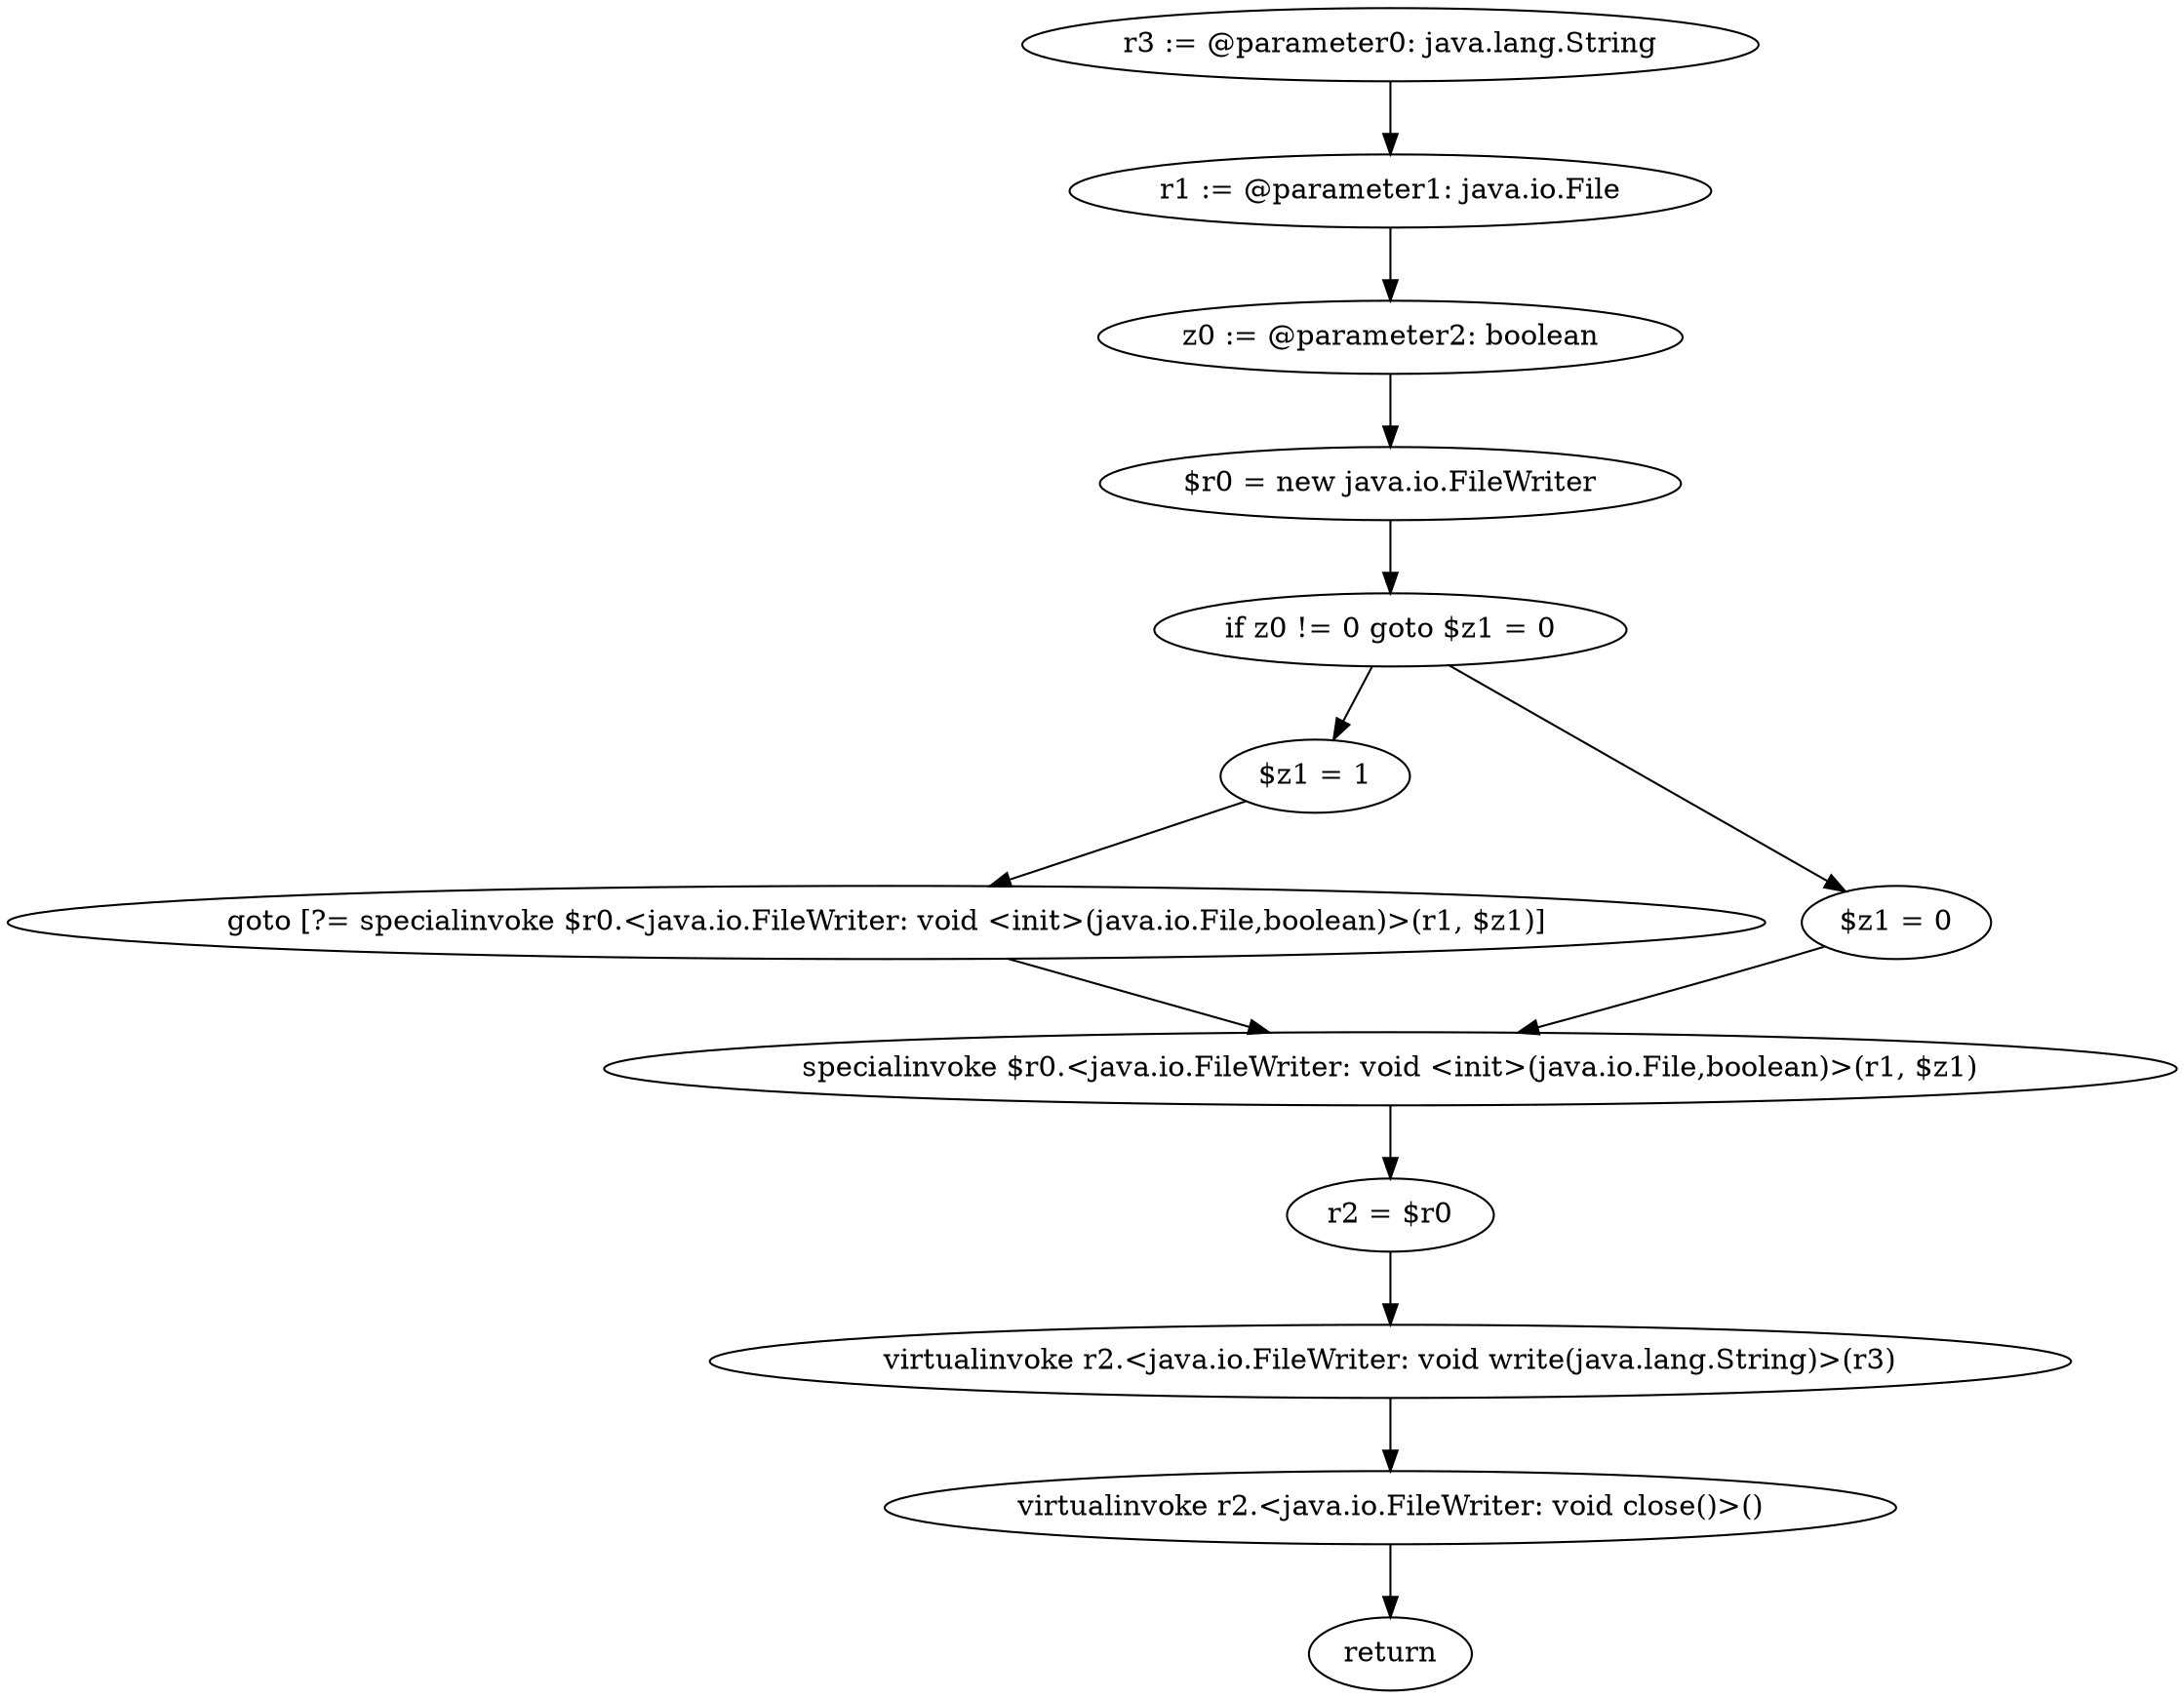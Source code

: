 digraph "unitGraph" {
    "r3 := @parameter0: java.lang.String"
    "r1 := @parameter1: java.io.File"
    "z0 := @parameter2: boolean"
    "$r0 = new java.io.FileWriter"
    "if z0 != 0 goto $z1 = 0"
    "$z1 = 1"
    "goto [?= specialinvoke $r0.<java.io.FileWriter: void <init>(java.io.File,boolean)>(r1, $z1)]"
    "$z1 = 0"
    "specialinvoke $r0.<java.io.FileWriter: void <init>(java.io.File,boolean)>(r1, $z1)"
    "r2 = $r0"
    "virtualinvoke r2.<java.io.FileWriter: void write(java.lang.String)>(r3)"
    "virtualinvoke r2.<java.io.FileWriter: void close()>()"
    "return"
    "r3 := @parameter0: java.lang.String"->"r1 := @parameter1: java.io.File";
    "r1 := @parameter1: java.io.File"->"z0 := @parameter2: boolean";
    "z0 := @parameter2: boolean"->"$r0 = new java.io.FileWriter";
    "$r0 = new java.io.FileWriter"->"if z0 != 0 goto $z1 = 0";
    "if z0 != 0 goto $z1 = 0"->"$z1 = 1";
    "if z0 != 0 goto $z1 = 0"->"$z1 = 0";
    "$z1 = 1"->"goto [?= specialinvoke $r0.<java.io.FileWriter: void <init>(java.io.File,boolean)>(r1, $z1)]";
    "goto [?= specialinvoke $r0.<java.io.FileWriter: void <init>(java.io.File,boolean)>(r1, $z1)]"->"specialinvoke $r0.<java.io.FileWriter: void <init>(java.io.File,boolean)>(r1, $z1)";
    "$z1 = 0"->"specialinvoke $r0.<java.io.FileWriter: void <init>(java.io.File,boolean)>(r1, $z1)";
    "specialinvoke $r0.<java.io.FileWriter: void <init>(java.io.File,boolean)>(r1, $z1)"->"r2 = $r0";
    "r2 = $r0"->"virtualinvoke r2.<java.io.FileWriter: void write(java.lang.String)>(r3)";
    "virtualinvoke r2.<java.io.FileWriter: void write(java.lang.String)>(r3)"->"virtualinvoke r2.<java.io.FileWriter: void close()>()";
    "virtualinvoke r2.<java.io.FileWriter: void close()>()"->"return";
}
